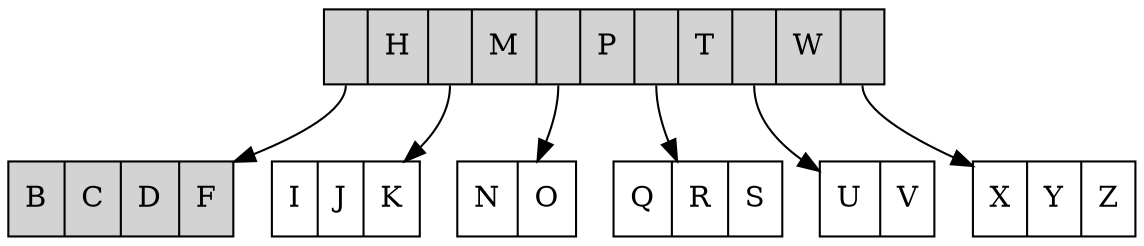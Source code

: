 digraph G{
	margin="0"
	node[shape=record]
	tHMPTW[label="<C0>|H|<C1>|M|<C2>|P|<C3>|T|<C4>|W|<C5>", style=filled];
	tHMPTWBCDF[label="B|C|D|F", style=filled];
	tHMPTWIJK[label="I|J|K"];
	tHMPTWNO[label="N|O"];
	tHMPTWQRS[label="Q|R|S"];
	tHMPTWUV[label="U|V"];
	tHMPTWXYZ[label="X|Y|Z"];
	tHMPTW:C0->tHMPTWBCDF;
	tHMPTW:C1->tHMPTWIJK;
	tHMPTW:C2->tHMPTWNO;
	tHMPTW:C3->tHMPTWQRS;
	tHMPTW:C4->tHMPTWUV;
	tHMPTW:C5->tHMPTWXYZ;
}
